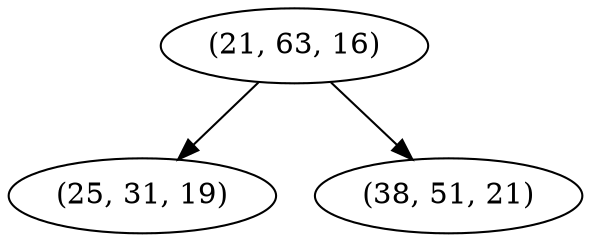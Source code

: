 digraph tree {
    "(21, 63, 16)";
    "(25, 31, 19)";
    "(38, 51, 21)";
    "(21, 63, 16)" -> "(25, 31, 19)";
    "(21, 63, 16)" -> "(38, 51, 21)";
}
